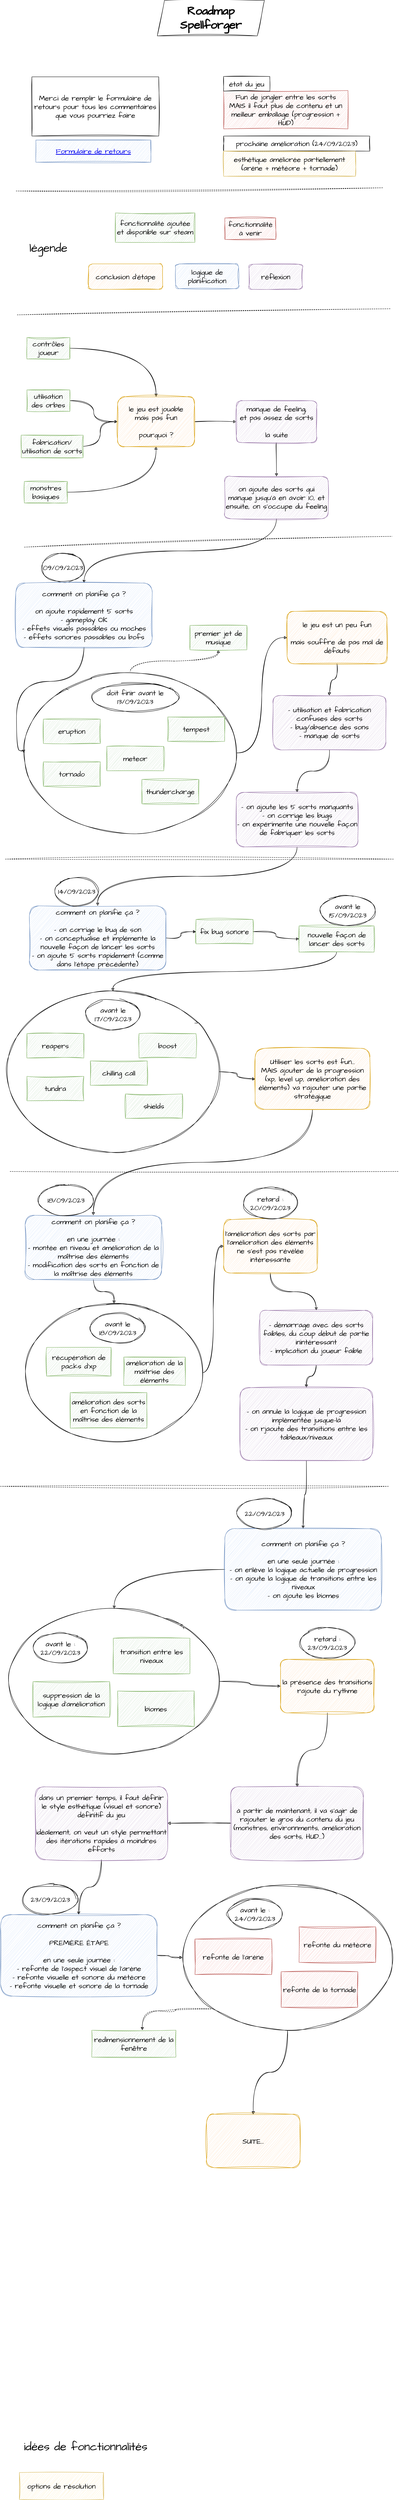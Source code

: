 <mxfile version="21.6.8" type="device">
  <diagram name="Page-1" id="iw9HBjLqABTfdSqXGwMk">
    <mxGraphModel dx="2920" dy="1710" grid="0" gridSize="10" guides="1" tooltips="1" connect="1" arrows="1" fold="1" page="1" pageScale="1" pageWidth="1169" pageHeight="827" background="none" math="0" shadow="0">
      <root>
        <mxCell id="0" />
        <mxCell id="1" parent="0" />
        <mxCell id="gGiwMx9QiMazWThnVali-4" style="edgeStyle=orthogonalEdgeStyle;sketch=1;hachureGap=4;jiggle=2;curveFitting=1;orthogonalLoop=1;jettySize=auto;html=1;fontFamily=Architects Daughter;fontSource=https%3A%2F%2Ffonts.googleapis.com%2Fcss%3Ffamily%3DArchitects%2BDaughter;fontSize=16;curved=1;" parent="1" source="prTSOB0Ut9Qwy-XwtZUk-18" target="gGiwMx9QiMazWThnVali-2" edge="1">
          <mxGeometry relative="1" as="geometry" />
        </mxCell>
        <mxCell id="prTSOB0Ut9Qwy-XwtZUk-18" value="" style="ellipse;whiteSpace=wrap;html=1;sketch=1;hachureGap=4;jiggle=2;curveFitting=1;fontFamily=Architects Daughter;fontSource=https%3A%2F%2Ffonts.googleapis.com%2Fcss%3Ffamily%3DArchitects%2BDaughter;fontSize=20;" parent="1" vertex="1">
          <mxGeometry x="49" y="4518" width="587" height="405" as="geometry" />
        </mxCell>
        <mxCell id="t03bDn6xGk0svH1o40CN-93" style="edgeStyle=orthogonalEdgeStyle;sketch=1;hachureGap=4;jiggle=2;curveFitting=1;orthogonalLoop=1;jettySize=auto;html=1;fontFamily=Architects Daughter;fontSource=https%3A%2F%2Ffonts.googleapis.com%2Fcss%3Ffamily%3DArchitects%2BDaughter;fontSize=16;curved=1;dashed=1;" parent="1" source="t03bDn6xGk0svH1o40CN-61" target="t03bDn6xGk0svH1o40CN-92" edge="1">
          <mxGeometry relative="1" as="geometry" />
        </mxCell>
        <mxCell id="4Mnw6en9qDmpaSsgo7LY-3" style="edgeStyle=orthogonalEdgeStyle;sketch=1;hachureGap=4;jiggle=2;curveFitting=1;orthogonalLoop=1;jettySize=auto;html=1;exitX=1;exitY=0.5;exitDx=0;exitDy=0;entryX=0;entryY=0.5;entryDx=0;entryDy=0;fontFamily=Architects Daughter;fontSource=https%3A%2F%2Ffonts.googleapis.com%2Fcss%3Ffamily%3DArchitects%2BDaughter;fontSize=16;curved=1;" parent="1" source="t03bDn6xGk0svH1o40CN-61" target="t03bDn6xGk0svH1o40CN-59" edge="1">
          <mxGeometry relative="1" as="geometry" />
        </mxCell>
        <mxCell id="t03bDn6xGk0svH1o40CN-61" value="" style="ellipse;whiteSpace=wrap;html=1;sketch=1;hachureGap=4;jiggle=2;curveFitting=1;fontFamily=Architects Daughter;fontSource=https%3A%2F%2Ffonts.googleapis.com%2Fcss%3Ffamily%3DArchitects%2BDaughter;fontSize=20;" parent="1" vertex="1">
          <mxGeometry x="90" y="1910" width="594" height="448" as="geometry" />
        </mxCell>
        <mxCell id="t03bDn6xGk0svH1o40CN-21" style="edgeStyle=orthogonalEdgeStyle;sketch=1;hachureGap=4;jiggle=2;curveFitting=1;orthogonalLoop=1;jettySize=auto;html=1;exitX=1;exitY=0.5;exitDx=0;exitDy=0;fontFamily=Architects Daughter;fontSource=https%3A%2F%2Ffonts.googleapis.com%2Fcss%3Ffamily%3DArchitects%2BDaughter;fontSize=16;curved=1;" parent="1" source="t03bDn6xGk0svH1o40CN-8" target="t03bDn6xGk0svH1o40CN-19" edge="1">
          <mxGeometry relative="1" as="geometry" />
        </mxCell>
        <mxCell id="t03bDn6xGk0svH1o40CN-8" value="contrôles joueur" style="rounded=0;whiteSpace=wrap;html=1;sketch=1;hachureGap=4;jiggle=2;curveFitting=1;fontFamily=Architects Daughter;fontSource=https%3A%2F%2Ffonts.googleapis.com%2Fcss%3Ffamily%3DArchitects%2BDaughter;fontSize=20;fillColor=#d5e8d4;strokeColor=#82b366;" parent="1" vertex="1">
          <mxGeometry x="99" y="977" width="120" height="60" as="geometry" />
        </mxCell>
        <mxCell id="t03bDn6xGk0svH1o40CN-20" style="edgeStyle=orthogonalEdgeStyle;sketch=1;hachureGap=4;jiggle=2;curveFitting=1;orthogonalLoop=1;jettySize=auto;html=1;exitX=1;exitY=0.5;exitDx=0;exitDy=0;fontFamily=Architects Daughter;fontSource=https%3A%2F%2Ffonts.googleapis.com%2Fcss%3Ffamily%3DArchitects%2BDaughter;fontSize=16;curved=1;" parent="1" source="t03bDn6xGk0svH1o40CN-9" target="t03bDn6xGk0svH1o40CN-19" edge="1">
          <mxGeometry relative="1" as="geometry" />
        </mxCell>
        <mxCell id="t03bDn6xGk0svH1o40CN-9" value="utilisation des orbes" style="rounded=0;whiteSpace=wrap;html=1;sketch=1;hachureGap=4;jiggle=2;curveFitting=1;fontFamily=Architects Daughter;fontSource=https%3A%2F%2Ffonts.googleapis.com%2Fcss%3Ffamily%3DArchitects%2BDaughter;fontSize=20;fillColor=#d5e8d4;strokeColor=#82b366;" parent="1" vertex="1">
          <mxGeometry x="99" y="1123" width="120" height="60" as="geometry" />
        </mxCell>
        <mxCell id="t03bDn6xGk0svH1o40CN-22" style="edgeStyle=orthogonalEdgeStyle;sketch=1;hachureGap=4;jiggle=2;curveFitting=1;orthogonalLoop=1;jettySize=auto;html=1;exitX=1;exitY=0.5;exitDx=0;exitDy=0;fontFamily=Architects Daughter;fontSource=https%3A%2F%2Ffonts.googleapis.com%2Fcss%3Ffamily%3DArchitects%2BDaughter;fontSize=16;curved=1;" parent="1" source="t03bDn6xGk0svH1o40CN-10" target="t03bDn6xGk0svH1o40CN-19" edge="1">
          <mxGeometry relative="1" as="geometry" />
        </mxCell>
        <mxCell id="t03bDn6xGk0svH1o40CN-10" value="fabrication/&lt;br&gt;utilisation de sorts" style="rounded=0;whiteSpace=wrap;html=1;sketch=1;hachureGap=4;jiggle=2;curveFitting=1;fontFamily=Architects Daughter;fontSource=https%3A%2F%2Ffonts.googleapis.com%2Fcss%3Ffamily%3DArchitects%2BDaughter;fontSize=20;fillColor=#d5e8d4;strokeColor=#82b366;" parent="1" vertex="1">
          <mxGeometry x="83" y="1249" width="173" height="63" as="geometry" />
        </mxCell>
        <mxCell id="t03bDn6xGk0svH1o40CN-23" style="edgeStyle=orthogonalEdgeStyle;sketch=1;hachureGap=4;jiggle=2;curveFitting=1;orthogonalLoop=1;jettySize=auto;html=1;exitX=1;exitY=0.5;exitDx=0;exitDy=0;fontFamily=Architects Daughter;fontSource=https%3A%2F%2Ffonts.googleapis.com%2Fcss%3Ffamily%3DArchitects%2BDaughter;fontSize=16;curved=1;" parent="1" source="t03bDn6xGk0svH1o40CN-11" target="t03bDn6xGk0svH1o40CN-19" edge="1">
          <mxGeometry relative="1" as="geometry" />
        </mxCell>
        <mxCell id="t03bDn6xGk0svH1o40CN-11" value="monstres basiques" style="rounded=0;whiteSpace=wrap;html=1;sketch=1;hachureGap=4;jiggle=2;curveFitting=1;fontFamily=Architects Daughter;fontSource=https%3A%2F%2Ffonts.googleapis.com%2Fcss%3Ffamily%3DArchitects%2BDaughter;fontSize=20;fillColor=#d5e8d4;strokeColor=#82b366;" parent="1" vertex="1">
          <mxGeometry x="92" y="1378" width="120" height="60" as="geometry" />
        </mxCell>
        <mxCell id="t03bDn6xGk0svH1o40CN-26" style="edgeStyle=orthogonalEdgeStyle;sketch=1;hachureGap=4;jiggle=2;curveFitting=1;orthogonalLoop=1;jettySize=auto;html=1;exitX=1;exitY=0.5;exitDx=0;exitDy=0;fontFamily=Architects Daughter;fontSource=https%3A%2F%2Ffonts.googleapis.com%2Fcss%3Ffamily%3DArchitects%2BDaughter;fontSize=16;curved=1;" parent="1" source="t03bDn6xGk0svH1o40CN-19" target="t03bDn6xGk0svH1o40CN-68" edge="1">
          <mxGeometry relative="1" as="geometry">
            <mxPoint x="660.0" y="1209.526" as="targetPoint" />
          </mxGeometry>
        </mxCell>
        <mxCell id="t03bDn6xGk0svH1o40CN-19" value="le jeu est jouable&lt;br&gt;mais pas fun&lt;br&gt;&lt;br&gt;pourquoi ?" style="rounded=1;whiteSpace=wrap;html=1;sketch=1;hachureGap=4;jiggle=2;curveFitting=1;fontFamily=Architects Daughter;fontSource=https%3A%2F%2Ffonts.googleapis.com%2Fcss%3Ffamily%3DArchitects%2BDaughter;fontSize=20;fillColor=#ffe6cc;strokeColor=#d79b00;" parent="1" vertex="1">
          <mxGeometry x="352" y="1142" width="215" height="139" as="geometry" />
        </mxCell>
        <mxCell id="t03bDn6xGk0svH1o40CN-29" style="edgeStyle=orthogonalEdgeStyle;sketch=1;hachureGap=4;jiggle=2;curveFitting=1;orthogonalLoop=1;jettySize=auto;html=1;fontFamily=Architects Daughter;fontSource=https%3A%2F%2Ffonts.googleapis.com%2Fcss%3Ffamily%3DArchitects%2BDaughter;fontSize=16;curved=1;" parent="1" source="t03bDn6xGk0svH1o40CN-68" target="t03bDn6xGk0svH1o40CN-73" edge="1">
          <mxGeometry relative="1" as="geometry">
            <mxPoint x="777.5" y="1271" as="sourcePoint" />
            <mxPoint x="795.5" y="1370" as="targetPoint" />
          </mxGeometry>
        </mxCell>
        <mxCell id="t03bDn6xGk0svH1o40CN-34" style="edgeStyle=orthogonalEdgeStyle;sketch=1;hachureGap=4;jiggle=2;curveFitting=1;orthogonalLoop=1;jettySize=auto;html=1;exitX=0.5;exitY=1;exitDx=0;exitDy=0;fontFamily=Architects Daughter;fontSource=https%3A%2F%2Ffonts.googleapis.com%2Fcss%3Ffamily%3DArchitects%2BDaughter;fontSize=16;curved=1;" parent="1" source="t03bDn6xGk0svH1o40CN-73" target="t03bDn6xGk0svH1o40CN-74" edge="1">
          <mxGeometry relative="1" as="geometry">
            <mxPoint x="795.5" y="1493" as="sourcePoint" />
            <mxPoint x="275" y="1648" as="targetPoint" />
          </mxGeometry>
        </mxCell>
        <mxCell id="t03bDn6xGk0svH1o40CN-31" value="Roadmap&lt;br style=&quot;font-size: 32px;&quot;&gt;Spellforger" style="shape=parallelogram;perimeter=parallelogramPerimeter;whiteSpace=wrap;html=1;fixedSize=1;sketch=1;hachureGap=4;jiggle=2;curveFitting=1;fontFamily=Architects Daughter;fontSource=https%3A%2F%2Ffonts.googleapis.com%2Fcss%3Ffamily%3DArchitects%2BDaughter;fontSize=32;fontStyle=1" parent="1" vertex="1">
          <mxGeometry x="463" y="38" width="299" height="99" as="geometry" />
        </mxCell>
        <mxCell id="t03bDn6xGk0svH1o40CN-32" value="" style="endArrow=none;dashed=1;html=1;rounded=0;sketch=1;hachureGap=4;jiggle=2;curveFitting=1;fontFamily=Architects Daughter;fontSource=https%3A%2F%2Ffonts.googleapis.com%2Fcss%3Ffamily%3DArchitects%2BDaughter;fontSize=16;" parent="1" edge="1">
          <mxGeometry width="50" height="50" relative="1" as="geometry">
            <mxPoint x="92" y="1561" as="sourcePoint" />
            <mxPoint x="1118" y="1531" as="targetPoint" />
          </mxGeometry>
        </mxCell>
        <mxCell id="t03bDn6xGk0svH1o40CN-35" value="meteor" style="rounded=0;whiteSpace=wrap;html=1;sketch=1;hachureGap=4;jiggle=2;curveFitting=1;fontFamily=Architects Daughter;fontSource=https%3A%2F%2Ffonts.googleapis.com%2Fcss%3Ffamily%3DArchitects%2BDaughter;fontSize=20;fillColor=#d5e8d4;strokeColor=#82b366;" parent="1" vertex="1">
          <mxGeometry x="322" y="2116" width="159" height="68" as="geometry" />
        </mxCell>
        <mxCell id="t03bDn6xGk0svH1o40CN-37" value="eruption" style="rounded=0;whiteSpace=wrap;html=1;sketch=1;hachureGap=4;jiggle=2;curveFitting=1;fontFamily=Architects Daughter;fontSource=https%3A%2F%2Ffonts.googleapis.com%2Fcss%3Ffamily%3DArchitects%2BDaughter;fontSize=20;fillColor=#d5e8d4;strokeColor=#82b366;" parent="1" vertex="1">
          <mxGeometry x="145" y="2040" width="159" height="68" as="geometry" />
        </mxCell>
        <mxCell id="t03bDn6xGk0svH1o40CN-42" value="tornado" style="rounded=0;whiteSpace=wrap;html=1;sketch=1;hachureGap=4;jiggle=2;curveFitting=1;fontFamily=Architects Daughter;fontSource=https%3A%2F%2Ffonts.googleapis.com%2Fcss%3Ffamily%3DArchitects%2BDaughter;fontSize=20;fillColor=#d5e8d4;strokeColor=#82b366;" parent="1" vertex="1">
          <mxGeometry x="145" y="2159" width="159" height="68" as="geometry" />
        </mxCell>
        <mxCell id="t03bDn6xGk0svH1o40CN-47" value="tempest" style="rounded=0;whiteSpace=wrap;html=1;sketch=1;hachureGap=4;jiggle=2;curveFitting=1;fontFamily=Architects Daughter;fontSource=https%3A%2F%2Ffonts.googleapis.com%2Fcss%3Ffamily%3DArchitects%2BDaughter;fontSize=20;fillColor=#d5e8d4;strokeColor=#82b366;" parent="1" vertex="1">
          <mxGeometry x="492" y="2034" width="159" height="68" as="geometry" />
        </mxCell>
        <mxCell id="t03bDn6xGk0svH1o40CN-50" value="thundercharge" style="rounded=0;whiteSpace=wrap;html=1;sketch=1;hachureGap=4;jiggle=2;curveFitting=1;fontFamily=Architects Daughter;fontSource=https%3A%2F%2Ffonts.googleapis.com%2Fcss%3Ffamily%3DArchitects%2BDaughter;fontSize=20;fillColor=#d5e8d4;strokeColor=#82b366;" parent="1" vertex="1">
          <mxGeometry x="420" y="2208" width="159" height="68" as="geometry" />
        </mxCell>
        <mxCell id="t03bDn6xGk0svH1o40CN-57" value="09/09/2023" style="ellipse;whiteSpace=wrap;html=1;sketch=1;hachureGap=4;jiggle=2;curveFitting=1;fontFamily=Architects Daughter;fontSource=https%3A%2F%2Ffonts.googleapis.com%2Fcss%3Ffamily%3DArchitects%2BDaughter;fontSize=20;" parent="1" vertex="1">
          <mxGeometry x="140" y="1578" width="120" height="80" as="geometry" />
        </mxCell>
        <mxCell id="t03bDn6xGk0svH1o40CN-58" value="doit finir avant le&lt;br&gt;13/09/2023" style="ellipse;whiteSpace=wrap;html=1;sketch=1;hachureGap=4;jiggle=2;curveFitting=1;fontFamily=Architects Daughter;fontSource=https%3A%2F%2Ffonts.googleapis.com%2Fcss%3Ffamily%3DArchitects%2BDaughter;fontSize=20;" parent="1" vertex="1">
          <mxGeometry x="280" y="1939" width="243" height="80" as="geometry" />
        </mxCell>
        <mxCell id="4Mnw6en9qDmpaSsgo7LY-2" style="edgeStyle=orthogonalEdgeStyle;sketch=1;hachureGap=4;jiggle=2;curveFitting=1;orthogonalLoop=1;jettySize=auto;html=1;exitX=0.5;exitY=1;exitDx=0;exitDy=0;fontFamily=Architects Daughter;fontSource=https%3A%2F%2Ffonts.googleapis.com%2Fcss%3Ffamily%3DArchitects%2BDaughter;fontSize=16;curved=1;" parent="1" source="t03bDn6xGk0svH1o40CN-59" target="4Mnw6en9qDmpaSsgo7LY-1" edge="1">
          <mxGeometry relative="1" as="geometry" />
        </mxCell>
        <mxCell id="t03bDn6xGk0svH1o40CN-59" value="le jeu est un peu fun&lt;br&gt;&lt;br&gt;mais souffre de pas mal de défauts" style="rounded=1;whiteSpace=wrap;html=1;sketch=1;hachureGap=4;jiggle=2;curveFitting=1;fontFamily=Architects Daughter;fontSource=https%3A%2F%2Ffonts.googleapis.com%2Fcss%3Ffamily%3DArchitects%2BDaughter;fontSize=20;fillColor=#ffe6cc;strokeColor=#d79b00;" parent="1" vertex="1">
          <mxGeometry x="825" y="1740" width="279" height="146" as="geometry" />
        </mxCell>
        <mxCell id="t03bDn6xGk0svH1o40CN-66" value="fonctionnalité ajoutée et disponible sur steam" style="rounded=0;whiteSpace=wrap;html=1;sketch=1;hachureGap=4;jiggle=2;curveFitting=1;fontFamily=Architects Daughter;fontSource=https%3A%2F%2Ffonts.googleapis.com%2Fcss%3Ffamily%3DArchitects%2BDaughter;fontSize=20;fillColor=#d5e8d4;strokeColor=#82b366;" parent="1" vertex="1">
          <mxGeometry x="346" y="630" width="222" height="82" as="geometry" />
        </mxCell>
        <mxCell id="t03bDn6xGk0svH1o40CN-67" value="fonctionnalité&lt;br&gt;à venir" style="rounded=0;whiteSpace=wrap;html=1;sketch=1;hachureGap=4;jiggle=2;curveFitting=1;fontFamily=Architects Daughter;fontSource=https%3A%2F%2Ffonts.googleapis.com%2Fcss%3Ffamily%3DArchitects%2BDaughter;fontSize=20;fillColor=#f8cecc;strokeColor=#b85450;" parent="1" vertex="1">
          <mxGeometry x="651.5" y="644" width="142" height="60" as="geometry" />
        </mxCell>
        <mxCell id="t03bDn6xGk0svH1o40CN-68" value="manque de feeling,&lt;br&gt;et pas assez de sorts&lt;br&gt;&lt;br&gt;la suite" style="rounded=1;whiteSpace=wrap;html=1;sketch=1;hachureGap=4;jiggle=2;curveFitting=1;fontFamily=Architects Daughter;fontSource=https%3A%2F%2Ffonts.googleapis.com%2Fcss%3Ffamily%3DArchitects%2BDaughter;fontSize=20;fillColor=#e1d5e7;strokeColor=#9673a6;" parent="1" vertex="1">
          <mxGeometry x="683.5" y="1153" width="224" height="117" as="geometry" />
        </mxCell>
        <mxCell id="t03bDn6xGk0svH1o40CN-73" value="on ajoute des sorts qui manque jusqu&#39;à en avoir 10, et ensuite, on s&#39;occupe du feeling" style="rounded=1;whiteSpace=wrap;html=1;sketch=1;hachureGap=4;jiggle=2;curveFitting=1;fontFamily=Architects Daughter;fontSource=https%3A%2F%2Ffonts.googleapis.com%2Fcss%3Ffamily%3DArchitects%2BDaughter;fontSize=20;fillColor=#e1d5e7;strokeColor=#9673a6;" parent="1" vertex="1">
          <mxGeometry x="651" y="1364" width="289" height="118" as="geometry" />
        </mxCell>
        <mxCell id="t03bDn6xGk0svH1o40CN-81" style="edgeStyle=orthogonalEdgeStyle;sketch=1;hachureGap=4;jiggle=2;curveFitting=1;orthogonalLoop=1;jettySize=auto;html=1;entryX=0;entryY=0.5;entryDx=0;entryDy=0;fontFamily=Architects Daughter;fontSource=https%3A%2F%2Ffonts.googleapis.com%2Fcss%3Ffamily%3DArchitects%2BDaughter;fontSize=16;curved=1;" parent="1" source="t03bDn6xGk0svH1o40CN-74" target="t03bDn6xGk0svH1o40CN-61" edge="1">
          <mxGeometry relative="1" as="geometry">
            <Array as="points">
              <mxPoint x="259" y="1935" />
              <mxPoint x="70" y="1935" />
              <mxPoint x="70" y="2128" />
              <mxPoint x="90" y="2128" />
            </Array>
          </mxGeometry>
        </mxCell>
        <mxCell id="t03bDn6xGk0svH1o40CN-74" value="comment on planifie ça ?&lt;br&gt;&lt;br&gt;on ajoute rapidement 5 sorts&lt;br&gt;- gameplay OK&lt;br&gt;- effets visuels passables ou moches&lt;br&gt;- effets sonores passables ou bofs" style="rounded=1;whiteSpace=wrap;html=1;sketch=1;hachureGap=4;jiggle=2;curveFitting=1;fontFamily=Architects Daughter;fontSource=https%3A%2F%2Ffonts.googleapis.com%2Fcss%3Ffamily%3DArchitects%2BDaughter;fontSize=20;fillColor=#dae8fc;strokeColor=#6c8ebf;" parent="1" vertex="1">
          <mxGeometry x="68" y="1661" width="381" height="179" as="geometry" />
        </mxCell>
        <mxCell id="t03bDn6xGk0svH1o40CN-77" value="conclusion d&#39;étape" style="rounded=1;whiteSpace=wrap;html=1;sketch=1;hachureGap=4;jiggle=2;curveFitting=1;fontFamily=Architects Daughter;fontSource=https%3A%2F%2Ffonts.googleapis.com%2Fcss%3Ffamily%3DArchitects%2BDaughter;fontSize=20;fillColor=#ffe6cc;strokeColor=#d79b00;" parent="1" vertex="1">
          <mxGeometry x="271" y="772" width="207" height="71" as="geometry" />
        </mxCell>
        <mxCell id="t03bDn6xGk0svH1o40CN-78" value="logique de planification" style="rounded=1;whiteSpace=wrap;html=1;sketch=1;hachureGap=4;jiggle=2;curveFitting=1;fontFamily=Architects Daughter;fontSource=https%3A%2F%2Ffonts.googleapis.com%2Fcss%3Ffamily%3DArchitects%2BDaughter;fontSize=20;fillColor=#dae8fc;strokeColor=#6c8ebf;" parent="1" vertex="1">
          <mxGeometry x="514" y="772" width="176" height="69" as="geometry" />
        </mxCell>
        <mxCell id="t03bDn6xGk0svH1o40CN-83" value="réflexion" style="rounded=1;whiteSpace=wrap;html=1;sketch=1;hachureGap=4;jiggle=2;curveFitting=1;fontFamily=Architects Daughter;fontSource=https%3A%2F%2Ffonts.googleapis.com%2Fcss%3Ffamily%3DArchitects%2BDaughter;fontSize=20;fillColor=#e1d5e7;strokeColor=#9673a6;" parent="1" vertex="1">
          <mxGeometry x="719" y="773" width="149" height="70" as="geometry" />
        </mxCell>
        <mxCell id="t03bDn6xGk0svH1o40CN-84" value="" style="endArrow=none;dashed=1;html=1;rounded=0;sketch=1;hachureGap=4;jiggle=2;curveFitting=1;fontFamily=Architects Daughter;fontSource=https%3A%2F%2Ffonts.googleapis.com%2Fcss%3Ffamily%3DArchitects%2BDaughter;fontSize=16;" parent="1" edge="1">
          <mxGeometry width="50" height="50" relative="1" as="geometry">
            <mxPoint x="69" y="569" as="sourcePoint" />
            <mxPoint x="1094" y="560" as="targetPoint" />
          </mxGeometry>
        </mxCell>
        <mxCell id="t03bDn6xGk0svH1o40CN-85" value="" style="endArrow=none;dashed=1;html=1;rounded=0;sketch=1;hachureGap=4;jiggle=2;curveFitting=1;fontFamily=Architects Daughter;fontSource=https%3A%2F%2Ffonts.googleapis.com%2Fcss%3Ffamily%3DArchitects%2BDaughter;fontSize=16;" parent="1" edge="1">
          <mxGeometry width="50" height="50" relative="1" as="geometry">
            <mxPoint x="39" y="2430" as="sourcePoint" />
            <mxPoint x="1122" y="2430" as="targetPoint" />
          </mxGeometry>
        </mxCell>
        <mxCell id="t03bDn6xGk0svH1o40CN-86" value="" style="endArrow=none;dashed=1;html=1;rounded=0;sketch=1;hachureGap=4;jiggle=2;curveFitting=1;fontFamily=Architects Daughter;fontSource=https%3A%2F%2Ffonts.googleapis.com%2Fcss%3Ffamily%3DArchitects%2BDaughter;fontSize=16;" parent="1" edge="1">
          <mxGeometry width="50" height="50" relative="1" as="geometry">
            <mxPoint x="72" y="914" as="sourcePoint" />
            <mxPoint x="1114" y="897" as="targetPoint" />
          </mxGeometry>
        </mxCell>
        <mxCell id="t03bDn6xGk0svH1o40CN-92" value="premier jet de musique" style="rounded=0;whiteSpace=wrap;html=1;sketch=1;hachureGap=4;jiggle=2;curveFitting=1;fontFamily=Architects Daughter;fontSource=https%3A%2F%2Ffonts.googleapis.com%2Fcss%3Ffamily%3DArchitects%2BDaughter;fontSize=20;fillColor=#d5e8d4;strokeColor=#82b366;" parent="1" vertex="1">
          <mxGeometry x="554" y="1779" width="159" height="68" as="geometry" />
        </mxCell>
        <mxCell id="t03bDn6xGk0svH1o40CN-96" value="Fun de jongler entre les sorts&lt;br&gt;MAIS il faut plus de contenu et un meilleur emballage (progression + HUD)" style="rounded=0;whiteSpace=wrap;html=1;sketch=1;hachureGap=4;jiggle=2;curveFitting=1;fontFamily=Architects Daughter;fontSource=https%3A%2F%2Ffonts.googleapis.com%2Fcss%3Ffamily%3DArchitects%2BDaughter;fontSize=20;fillColor=#f8cecc;strokeColor=#b85450;" parent="1" vertex="1">
          <mxGeometry x="648" y="289" width="347" height="107" as="geometry" />
        </mxCell>
        <mxCell id="t03bDn6xGk0svH1o40CN-97" value="état du jeu" style="rounded=0;whiteSpace=wrap;html=1;sketch=1;hachureGap=4;jiggle=2;curveFitting=1;fontFamily=Architects Daughter;fontSource=https%3A%2F%2Ffonts.googleapis.com%2Fcss%3Ffamily%3DArchitects%2BDaughter;fontSize=20;" parent="1" vertex="1">
          <mxGeometry x="648" y="250" width="129" height="41" as="geometry" />
        </mxCell>
        <mxCell id="t03bDn6xGk0svH1o40CN-98" value="prochaine amélioration (24/09/2023)" style="rounded=0;whiteSpace=wrap;html=1;sketch=1;hachureGap=4;jiggle=2;curveFitting=1;fontFamily=Architects Daughter;fontSource=https%3A%2F%2Ffonts.googleapis.com%2Fcss%3Ffamily%3DArchitects%2BDaughter;fontSize=20;" parent="1" vertex="1">
          <mxGeometry x="648" y="416" width="408" height="42" as="geometry" />
        </mxCell>
        <mxCell id="t03bDn6xGk0svH1o40CN-100" value="esthétique améliorée partiellement (arène + météore + tornade)" style="rounded=0;whiteSpace=wrap;html=1;sketch=1;hachureGap=4;jiggle=2;curveFitting=1;fontFamily=Architects Daughter;fontSource=https%3A%2F%2Ffonts.googleapis.com%2Fcss%3Ffamily%3DArchitects%2BDaughter;fontSize=20;fillColor=#fff2cc;strokeColor=#d6b656;" parent="1" vertex="1">
          <mxGeometry x="648" y="458" width="368" height="70" as="geometry" />
        </mxCell>
        <mxCell id="t03bDn6xGk0svH1o40CN-102" value="options de résolution" style="rounded=0;whiteSpace=wrap;html=1;sketch=1;hachureGap=4;jiggle=2;curveFitting=1;fontFamily=Architects Daughter;fontSource=https%3A%2F%2Ffonts.googleapis.com%2Fcss%3Ffamily%3DArchitects%2BDaughter;fontSize=20;fillColor=#fff2cc;strokeColor=#d6b656;" parent="1" vertex="1">
          <mxGeometry x="78" y="6924" width="235" height="75" as="geometry" />
        </mxCell>
        <mxCell id="t03bDn6xGk0svH1o40CN-104" value="légende" style="text;html=1;strokeColor=none;fillColor=none;align=center;verticalAlign=middle;whiteSpace=wrap;rounded=0;fontSize=32;fontFamily=Architects Daughter;" parent="1" vertex="1">
          <mxGeometry x="129" y="714" width="60" height="30" as="geometry" />
        </mxCell>
        <mxCell id="t03bDn6xGk0svH1o40CN-107" value="idées de fonctionnalités" style="text;html=1;strokeColor=none;fillColor=none;align=center;verticalAlign=middle;whiteSpace=wrap;rounded=0;fontSize=32;fontFamily=Architects Daughter;" parent="1" vertex="1">
          <mxGeometry x="73" y="6819" width="380" height="67" as="geometry" />
        </mxCell>
        <mxCell id="H5vm-Po7Uamn4ExQWBYj-1" value="Merci de remplir le formulaire de retours pour tous les commentaires que vous pourriez faire" style="rounded=0;whiteSpace=wrap;html=1;sketch=1;hachureGap=4;jiggle=2;curveFitting=1;fontFamily=Architects Daughter;fontSource=https%3A%2F%2Ffonts.googleapis.com%2Fcss%3Ffamily%3DArchitects%2BDaughter;fontSize=20;" parent="1" vertex="1">
          <mxGeometry x="113" y="251" width="354" height="165" as="geometry" />
        </mxCell>
        <mxCell id="H5vm-Po7Uamn4ExQWBYj-3" value="redimensionnement de la fenêtre" style="rounded=0;whiteSpace=wrap;html=1;sketch=1;hachureGap=4;jiggle=2;curveFitting=1;fontFamily=Architects Daughter;fontSource=https%3A%2F%2Ffonts.googleapis.com%2Fcss%3Ffamily%3DArchitects%2BDaughter;fontSize=20;fillColor=#d5e8d4;strokeColor=#82b366;" parent="1" vertex="1">
          <mxGeometry x="280" y="5692" width="235" height="75" as="geometry" />
        </mxCell>
        <mxCell id="4Mnw6en9qDmpaSsgo7LY-7" style="edgeStyle=orthogonalEdgeStyle;sketch=1;hachureGap=4;jiggle=2;curveFitting=1;orthogonalLoop=1;jettySize=auto;html=1;exitX=0.5;exitY=1;exitDx=0;exitDy=0;fontFamily=Architects Daughter;fontSource=https%3A%2F%2Ffonts.googleapis.com%2Fcss%3Ffamily%3DArchitects%2BDaughter;fontSize=16;curved=1;" parent="1" source="4Mnw6en9qDmpaSsgo7LY-1" target="4Mnw6en9qDmpaSsgo7LY-6" edge="1">
          <mxGeometry relative="1" as="geometry" />
        </mxCell>
        <mxCell id="4Mnw6en9qDmpaSsgo7LY-1" value="- utilisation et fabrication confuses des sorts&lt;br&gt;- bug/absence des sons&lt;br&gt;- manque de sorts" style="rounded=1;whiteSpace=wrap;html=1;sketch=1;hachureGap=4;jiggle=2;curveFitting=1;fontFamily=Architects Daughter;fontSource=https%3A%2F%2Ffonts.googleapis.com%2Fcss%3Ffamily%3DArchitects%2BDaughter;fontSize=20;fillColor=#e1d5e7;strokeColor=#9673a6;" parent="1" vertex="1">
          <mxGeometry x="786" y="1974" width="315" height="152" as="geometry" />
        </mxCell>
        <mxCell id="4Mnw6en9qDmpaSsgo7LY-15" style="edgeStyle=orthogonalEdgeStyle;sketch=1;hachureGap=4;jiggle=2;curveFitting=1;orthogonalLoop=1;jettySize=auto;html=1;exitX=1;exitY=0.5;exitDx=0;exitDy=0;fontFamily=Architects Daughter;fontSource=https%3A%2F%2Ffonts.googleapis.com%2Fcss%3Ffamily%3DArchitects%2BDaughter;fontSize=16;curved=1;" parent="1" source="4Mnw6en9qDmpaSsgo7LY-4" target="4Mnw6en9qDmpaSsgo7LY-10" edge="1">
          <mxGeometry relative="1" as="geometry" />
        </mxCell>
        <mxCell id="4Mnw6en9qDmpaSsgo7LY-4" value="comment on planifie ça ?&lt;br&gt;&lt;br&gt;- on corrige le bug de son&lt;br&gt;- on conceptualise et implémente la nouvelle façon de lancer les sorts&lt;br&gt;- on ajoute 5 sorts rapidement (comme dans l&#39;étape précédente)" style="rounded=1;whiteSpace=wrap;html=1;sketch=1;hachureGap=4;jiggle=2;curveFitting=1;fontFamily=Architects Daughter;fontSource=https%3A%2F%2Ffonts.googleapis.com%2Fcss%3Ffamily%3DArchitects%2BDaughter;fontSize=20;fillColor=#dae8fc;strokeColor=#6c8ebf;" parent="1" vertex="1">
          <mxGeometry x="106" y="2560" width="381" height="179" as="geometry" />
        </mxCell>
        <mxCell id="4Mnw6en9qDmpaSsgo7LY-8" style="edgeStyle=orthogonalEdgeStyle;sketch=1;hachureGap=4;jiggle=2;curveFitting=1;orthogonalLoop=1;jettySize=auto;html=1;exitX=0.5;exitY=1;exitDx=0;exitDy=0;fontFamily=Architects Daughter;fontSource=https%3A%2F%2Ffonts.googleapis.com%2Fcss%3Ffamily%3DArchitects%2BDaughter;fontSize=16;curved=1;" parent="1" source="4Mnw6en9qDmpaSsgo7LY-6" target="4Mnw6en9qDmpaSsgo7LY-4" edge="1">
          <mxGeometry relative="1" as="geometry" />
        </mxCell>
        <mxCell id="4Mnw6en9qDmpaSsgo7LY-6" value="- on ajoute les 5 sorts manquants&lt;br&gt;- on corrige les bugs&lt;br&gt;- on expérimente une nouvelle façon de fabriquer les sorts" style="rounded=1;whiteSpace=wrap;html=1;sketch=1;hachureGap=4;jiggle=2;curveFitting=1;fontFamily=Architects Daughter;fontSource=https%3A%2F%2Ffonts.googleapis.com%2Fcss%3Ffamily%3DArchitects%2BDaughter;fontSize=20;fillColor=#e1d5e7;strokeColor=#9673a6;" parent="1" vertex="1">
          <mxGeometry x="683.5" y="2244" width="339" height="152" as="geometry" />
        </mxCell>
        <mxCell id="4Mnw6en9qDmpaSsgo7LY-9" value="14/09/2023" style="ellipse;whiteSpace=wrap;html=1;sketch=1;hachureGap=4;jiggle=2;curveFitting=1;fontFamily=Architects Daughter;fontSource=https%3A%2F%2Ffonts.googleapis.com%2Fcss%3Ffamily%3DArchitects%2BDaughter;fontSize=20;" parent="1" vertex="1">
          <mxGeometry x="178" y="2480" width="120" height="80" as="geometry" />
        </mxCell>
        <mxCell id="4Mnw6en9qDmpaSsgo7LY-13" style="edgeStyle=orthogonalEdgeStyle;sketch=1;hachureGap=4;jiggle=2;curveFitting=1;orthogonalLoop=1;jettySize=auto;html=1;exitX=1;exitY=0.5;exitDx=0;exitDy=0;fontFamily=Architects Daughter;fontSource=https%3A%2F%2Ffonts.googleapis.com%2Fcss%3Ffamily%3DArchitects%2BDaughter;fontSize=16;curved=1;" parent="1" source="4Mnw6en9qDmpaSsgo7LY-10" target="4Mnw6en9qDmpaSsgo7LY-12" edge="1">
          <mxGeometry relative="1" as="geometry" />
        </mxCell>
        <mxCell id="4Mnw6en9qDmpaSsgo7LY-10" value="fix bug sonore" style="rounded=0;whiteSpace=wrap;html=1;sketch=1;hachureGap=4;jiggle=2;curveFitting=1;fontFamily=Architects Daughter;fontSource=https%3A%2F%2Ffonts.googleapis.com%2Fcss%3Ffamily%3DArchitects%2BDaughter;fontSize=20;fillColor=#d5e8d4;strokeColor=#82b366;" parent="1" vertex="1">
          <mxGeometry x="571" y="2598" width="159" height="68" as="geometry" />
        </mxCell>
        <mxCell id="4Mnw6en9qDmpaSsgo7LY-23" style="edgeStyle=orthogonalEdgeStyle;sketch=1;hachureGap=4;jiggle=2;curveFitting=1;orthogonalLoop=1;jettySize=auto;html=1;exitX=0.5;exitY=1;exitDx=0;exitDy=0;entryX=0.5;entryY=0;entryDx=0;entryDy=0;fontFamily=Architects Daughter;fontSource=https%3A%2F%2Ffonts.googleapis.com%2Fcss%3Ffamily%3DArchitects%2BDaughter;fontSize=16;curved=1;" parent="1" source="4Mnw6en9qDmpaSsgo7LY-12" target="4Mnw6en9qDmpaSsgo7LY-16" edge="1">
          <mxGeometry relative="1" as="geometry" />
        </mxCell>
        <mxCell id="4Mnw6en9qDmpaSsgo7LY-12" value="nouvelle façon de lancer des sorts" style="rounded=0;whiteSpace=wrap;html=1;sketch=1;hachureGap=4;jiggle=2;curveFitting=1;fontFamily=Architects Daughter;fontSource=https%3A%2F%2Ffonts.googleapis.com%2Fcss%3Ffamily%3DArchitects%2BDaughter;fontSize=20;fillColor=#d5e8d4;strokeColor=#82b366;" parent="1" vertex="1">
          <mxGeometry x="858.5" y="2616" width="209.5" height="73" as="geometry" />
        </mxCell>
        <mxCell id="4Mnw6en9qDmpaSsgo7LY-14" value="avant le&lt;br&gt;15/09/2023" style="ellipse;whiteSpace=wrap;html=1;sketch=1;hachureGap=4;jiggle=2;curveFitting=1;fontFamily=Architects Daughter;fontSource=https%3A%2F%2Ffonts.googleapis.com%2Fcss%3Ffamily%3DArchitects%2BDaughter;fontSize=20;" parent="1" vertex="1">
          <mxGeometry x="918" y="2531" width="152.5" height="85" as="geometry" />
        </mxCell>
        <mxCell id="4Mnw6en9qDmpaSsgo7LY-25" style="edgeStyle=orthogonalEdgeStyle;sketch=1;hachureGap=4;jiggle=2;curveFitting=1;orthogonalLoop=1;jettySize=auto;html=1;exitX=1;exitY=0.5;exitDx=0;exitDy=0;fontFamily=Architects Daughter;fontSource=https%3A%2F%2Ffonts.googleapis.com%2Fcss%3Ffamily%3DArchitects%2BDaughter;fontSize=16;curved=1;" parent="1" source="4Mnw6en9qDmpaSsgo7LY-16" target="4Mnw6en9qDmpaSsgo7LY-24" edge="1">
          <mxGeometry relative="1" as="geometry" />
        </mxCell>
        <mxCell id="4Mnw6en9qDmpaSsgo7LY-16" value="" style="ellipse;whiteSpace=wrap;html=1;sketch=1;hachureGap=4;jiggle=2;curveFitting=1;fontFamily=Architects Daughter;fontSource=https%3A%2F%2Ffonts.googleapis.com%2Fcss%3Ffamily%3DArchitects%2BDaughter;fontSize=20;" parent="1" vertex="1">
          <mxGeometry x="42" y="2798" width="594" height="448" as="geometry" />
        </mxCell>
        <mxCell id="4Mnw6en9qDmpaSsgo7LY-17" value="chilling call" style="rounded=0;whiteSpace=wrap;html=1;sketch=1;hachureGap=4;jiggle=2;curveFitting=1;fontFamily=Architects Daughter;fontSource=https%3A%2F%2Ffonts.googleapis.com%2Fcss%3Ffamily%3DArchitects%2BDaughter;fontSize=20;fillColor=#d5e8d4;strokeColor=#82b366;" parent="1" vertex="1">
          <mxGeometry x="276" y="2992" width="159" height="68" as="geometry" />
        </mxCell>
        <mxCell id="4Mnw6en9qDmpaSsgo7LY-18" value="reapers" style="rounded=0;whiteSpace=wrap;html=1;sketch=1;hachureGap=4;jiggle=2;curveFitting=1;fontFamily=Architects Daughter;fontSource=https%3A%2F%2Ffonts.googleapis.com%2Fcss%3Ffamily%3DArchitects%2BDaughter;fontSize=20;fillColor=#d5e8d4;strokeColor=#82b366;" parent="1" vertex="1">
          <mxGeometry x="99" y="2916" width="159" height="68" as="geometry" />
        </mxCell>
        <mxCell id="4Mnw6en9qDmpaSsgo7LY-19" value="tundra" style="rounded=0;whiteSpace=wrap;html=1;sketch=1;hachureGap=4;jiggle=2;curveFitting=1;fontFamily=Architects Daughter;fontSource=https%3A%2F%2Ffonts.googleapis.com%2Fcss%3Ffamily%3DArchitects%2BDaughter;fontSize=20;fillColor=#d5e8d4;strokeColor=#82b366;" parent="1" vertex="1">
          <mxGeometry x="99" y="3035" width="159" height="68" as="geometry" />
        </mxCell>
        <mxCell id="4Mnw6en9qDmpaSsgo7LY-20" value="boost" style="rounded=0;whiteSpace=wrap;html=1;sketch=1;hachureGap=4;jiggle=2;curveFitting=1;fontFamily=Architects Daughter;fontSource=https%3A%2F%2Ffonts.googleapis.com%2Fcss%3Ffamily%3DArchitects%2BDaughter;fontSize=20;fillColor=#d5e8d4;strokeColor=#82b366;" parent="1" vertex="1">
          <mxGeometry x="412" y="2916" width="159" height="68" as="geometry" />
        </mxCell>
        <mxCell id="4Mnw6en9qDmpaSsgo7LY-21" value="shields" style="rounded=0;whiteSpace=wrap;html=1;sketch=1;hachureGap=4;jiggle=2;curveFitting=1;fontFamily=Architects Daughter;fontSource=https%3A%2F%2Ffonts.googleapis.com%2Fcss%3Ffamily%3DArchitects%2BDaughter;fontSize=20;fillColor=#d5e8d4;strokeColor=#82b366;" parent="1" vertex="1">
          <mxGeometry x="374" y="3084" width="159" height="68" as="geometry" />
        </mxCell>
        <mxCell id="4Mnw6en9qDmpaSsgo7LY-22" value="avant le&lt;br&gt;17/09/2023" style="ellipse;whiteSpace=wrap;html=1;sketch=1;hachureGap=4;jiggle=2;curveFitting=1;fontFamily=Architects Daughter;fontSource=https%3A%2F%2Ffonts.googleapis.com%2Fcss%3Ffamily%3DArchitects%2BDaughter;fontSize=20;" parent="1" vertex="1">
          <mxGeometry x="262.75" y="2820" width="152.5" height="85" as="geometry" />
        </mxCell>
        <mxCell id="SIEdCO1Ocyxo4KmFRoIF-12" style="edgeStyle=orthogonalEdgeStyle;sketch=1;hachureGap=4;jiggle=2;curveFitting=1;orthogonalLoop=1;jettySize=auto;html=1;exitX=0.5;exitY=1;exitDx=0;exitDy=0;fontFamily=Architects Daughter;fontSource=https%3A%2F%2Ffonts.googleapis.com%2Fcss%3Ffamily%3DArchitects%2BDaughter;fontSize=16;curved=1;" parent="1" source="4Mnw6en9qDmpaSsgo7LY-24" target="SIEdCO1Ocyxo4KmFRoIF-11" edge="1">
          <mxGeometry relative="1" as="geometry" />
        </mxCell>
        <mxCell id="4Mnw6en9qDmpaSsgo7LY-24" value="Utiliser les sorts est fun...&lt;br&gt;MAIS ajouter de la progression (xp, level up, amélioration des éléments) va rajouter une partie stratégique" style="rounded=1;whiteSpace=wrap;html=1;sketch=1;hachureGap=4;jiggle=2;curveFitting=1;fontFamily=Architects Daughter;fontSource=https%3A%2F%2Ffonts.googleapis.com%2Fcss%3Ffamily%3DArchitects%2BDaughter;fontSize=20;fillColor=#ffe6cc;strokeColor=#d79b00;" parent="1" vertex="1">
          <mxGeometry x="736" y="2957" width="320" height="170" as="geometry" />
        </mxCell>
        <mxCell id="prTSOB0Ut9Qwy-XwtZUk-4" style="edgeStyle=orthogonalEdgeStyle;sketch=1;hachureGap=4;jiggle=2;curveFitting=1;orthogonalLoop=1;jettySize=auto;html=1;entryX=0;entryY=0.5;entryDx=0;entryDy=0;fontFamily=Architects Daughter;fontSource=https%3A%2F%2Ffonts.googleapis.com%2Fcss%3Ffamily%3DArchitects%2BDaughter;fontSize=16;curved=1;" parent="1" source="SIEdCO1Ocyxo4KmFRoIF-1" target="SIEdCO1Ocyxo4KmFRoIF-6" edge="1">
          <mxGeometry relative="1" as="geometry" />
        </mxCell>
        <mxCell id="SIEdCO1Ocyxo4KmFRoIF-1" value="" style="ellipse;whiteSpace=wrap;html=1;sketch=1;hachureGap=4;jiggle=2;curveFitting=1;fontFamily=Architects Daughter;fontSource=https%3A%2F%2Ffonts.googleapis.com%2Fcss%3Ffamily%3DArchitects%2BDaughter;fontSize=20;" parent="1" vertex="1">
          <mxGeometry x="94" y="3668" width="496" height="385" as="geometry" />
        </mxCell>
        <mxCell id="SIEdCO1Ocyxo4KmFRoIF-3" value="avant le&lt;br&gt;18/09/2023" style="ellipse;whiteSpace=wrap;html=1;sketch=1;hachureGap=4;jiggle=2;curveFitting=1;fontFamily=Architects Daughter;fontSource=https%3A%2F%2Ffonts.googleapis.com%2Fcss%3Ffamily%3DArchitects%2BDaughter;fontSize=20;" parent="1" vertex="1">
          <mxGeometry x="276" y="3694" width="152.5" height="85" as="geometry" />
        </mxCell>
        <mxCell id="SIEdCO1Ocyxo4KmFRoIF-4" value="récupération de packs d&#39;xp" style="rounded=0;whiteSpace=wrap;html=1;sketch=1;hachureGap=4;jiggle=2;curveFitting=1;fontFamily=Architects Daughter;fontSource=https%3A%2F%2Ffonts.googleapis.com%2Fcss%3Ffamily%3DArchitects%2BDaughter;fontSize=20;fillColor=#d5e8d4;strokeColor=#82b366;" parent="1" vertex="1">
          <mxGeometry x="154" y="3790" width="180" height="80" as="geometry" />
        </mxCell>
        <mxCell id="SIEdCO1Ocyxo4KmFRoIF-5" value="amélioration de la maitrise des éléments" style="rounded=0;whiteSpace=wrap;html=1;sketch=1;hachureGap=4;jiggle=2;curveFitting=1;fontFamily=Architects Daughter;fontSource=https%3A%2F%2Ffonts.googleapis.com%2Fcss%3Ffamily%3DArchitects%2BDaughter;fontSize=20;fillColor=#d5e8d4;strokeColor=#82b366;" parent="1" vertex="1">
          <mxGeometry x="369.25" y="3817" width="172" height="79" as="geometry" />
        </mxCell>
        <mxCell id="prTSOB0Ut9Qwy-XwtZUk-3" style="edgeStyle=orthogonalEdgeStyle;sketch=1;hachureGap=4;jiggle=2;curveFitting=1;orthogonalLoop=1;jettySize=auto;html=1;fontFamily=Architects Daughter;fontSource=https%3A%2F%2Ffonts.googleapis.com%2Fcss%3Ffamily%3DArchitects%2BDaughter;fontSize=16;curved=1;" parent="1" source="SIEdCO1Ocyxo4KmFRoIF-6" target="prTSOB0Ut9Qwy-XwtZUk-2" edge="1">
          <mxGeometry relative="1" as="geometry" />
        </mxCell>
        <mxCell id="SIEdCO1Ocyxo4KmFRoIF-6" value="l&#39;amélioration des sorts par l&#39;amélioration des éléments ne s&#39;est pas révélée intéressante" style="rounded=1;whiteSpace=wrap;html=1;sketch=1;hachureGap=4;jiggle=2;curveFitting=1;fontFamily=Architects Daughter;fontSource=https%3A%2F%2Ffonts.googleapis.com%2Fcss%3Ffamily%3DArchitects%2BDaughter;fontSize=20;fillColor=#ffe6cc;strokeColor=#d79b00;" parent="1" vertex="1">
          <mxGeometry x="648" y="3434" width="261" height="149" as="geometry" />
        </mxCell>
        <mxCell id="SIEdCO1Ocyxo4KmFRoIF-13" style="edgeStyle=orthogonalEdgeStyle;sketch=1;hachureGap=4;jiggle=2;curveFitting=1;orthogonalLoop=1;jettySize=auto;html=1;exitX=0.5;exitY=1;exitDx=0;exitDy=0;fontFamily=Architects Daughter;fontSource=https%3A%2F%2Ffonts.googleapis.com%2Fcss%3Ffamily%3DArchitects%2BDaughter;fontSize=16;curved=1;" parent="1" source="SIEdCO1Ocyxo4KmFRoIF-11" target="SIEdCO1Ocyxo4KmFRoIF-1" edge="1">
          <mxGeometry relative="1" as="geometry" />
        </mxCell>
        <mxCell id="SIEdCO1Ocyxo4KmFRoIF-11" value="comment on planifie ça ?&lt;br&gt;&lt;br&gt;en une journée :&lt;br&gt;- montée en niveau et amélioration de la maîtrise des éléments&lt;br&gt;- modification des sorts en fonction de la maîtrise des éléments" style="rounded=1;whiteSpace=wrap;html=1;sketch=1;hachureGap=4;jiggle=2;curveFitting=1;fontFamily=Architects Daughter;fontSource=https%3A%2F%2Ffonts.googleapis.com%2Fcss%3Ffamily%3DArchitects%2BDaughter;fontSize=20;fillColor=#dae8fc;strokeColor=#6c8ebf;" parent="1" vertex="1">
          <mxGeometry x="94" y="3422" width="381" height="179" as="geometry" />
        </mxCell>
        <mxCell id="SIEdCO1Ocyxo4KmFRoIF-14" value="amélioration des sorts en fonction de la maîtrise des éléments" style="rounded=0;whiteSpace=wrap;html=1;sketch=1;hachureGap=4;jiggle=2;curveFitting=1;fontFamily=Architects Daughter;fontSource=https%3A%2F%2Ffonts.googleapis.com%2Fcss%3Ffamily%3DArchitects%2BDaughter;fontSize=20;fillColor=#d5e8d4;strokeColor=#82b366;" parent="1" vertex="1">
          <mxGeometry x="220" y="3916" width="214" height="99" as="geometry" />
        </mxCell>
        <mxCell id="SIEdCO1Ocyxo4KmFRoIF-15" value="18/09/2023" style="ellipse;whiteSpace=wrap;html=1;sketch=1;hachureGap=4;jiggle=2;curveFitting=1;fontFamily=Architects Daughter;fontSource=https%3A%2F%2Ffonts.googleapis.com%2Fcss%3Ffamily%3DArchitects%2BDaughter;fontSize=20;" parent="1" vertex="1">
          <mxGeometry x="132" y="3337" width="152.5" height="85" as="geometry" />
        </mxCell>
        <mxCell id="prTSOB0Ut9Qwy-XwtZUk-1" value="retard : 20/09/2023" style="ellipse;whiteSpace=wrap;html=1;sketch=1;hachureGap=4;jiggle=2;curveFitting=1;fontFamily=Architects Daughter;fontSource=https%3A%2F%2Ffonts.googleapis.com%2Fcss%3Ffamily%3DArchitects%2BDaughter;fontSize=20;" parent="1" vertex="1">
          <mxGeometry x="702.25" y="3346" width="152.5" height="85" as="geometry" />
        </mxCell>
        <mxCell id="prTSOB0Ut9Qwy-XwtZUk-6" style="edgeStyle=orthogonalEdgeStyle;sketch=1;hachureGap=4;jiggle=2;curveFitting=1;orthogonalLoop=1;jettySize=auto;html=1;fontFamily=Architects Daughter;fontSource=https%3A%2F%2Ffonts.googleapis.com%2Fcss%3Ffamily%3DArchitects%2BDaughter;fontSize=16;curved=1;" parent="1" source="prTSOB0Ut9Qwy-XwtZUk-2" target="prTSOB0Ut9Qwy-XwtZUk-5" edge="1">
          <mxGeometry relative="1" as="geometry" />
        </mxCell>
        <mxCell id="prTSOB0Ut9Qwy-XwtZUk-2" value="- démarrage avec des sorts faibles, du coup début de partie inintéressant&lt;br&gt;- implication du joueur faible" style="rounded=1;whiteSpace=wrap;html=1;sketch=1;hachureGap=4;jiggle=2;curveFitting=1;fontFamily=Architects Daughter;fontSource=https%3A%2F%2Ffonts.googleapis.com%2Fcss%3Ffamily%3DArchitects%2BDaughter;fontSize=20;fillColor=#e1d5e7;strokeColor=#9673a6;" parent="1" vertex="1">
          <mxGeometry x="749" y="3687" width="315" height="152" as="geometry" />
        </mxCell>
        <mxCell id="prTSOB0Ut9Qwy-XwtZUk-9" style="edgeStyle=orthogonalEdgeStyle;sketch=1;hachureGap=4;jiggle=2;curveFitting=1;orthogonalLoop=1;jettySize=auto;html=1;entryX=0.5;entryY=0;entryDx=0;entryDy=0;fontFamily=Architects Daughter;fontSource=https%3A%2F%2Ffonts.googleapis.com%2Fcss%3Ffamily%3DArchitects%2BDaughter;fontSize=16;exitX=0.5;exitY=1;exitDx=0;exitDy=0;curved=1;" parent="1" source="prTSOB0Ut9Qwy-XwtZUk-5" target="prTSOB0Ut9Qwy-XwtZUk-7" edge="1">
          <mxGeometry relative="1" as="geometry" />
        </mxCell>
        <mxCell id="prTSOB0Ut9Qwy-XwtZUk-5" value="- on annule la logique de progression implémentée jusque-là&lt;br&gt;- on rjaoute des transitions entre les tableaux/niveaux" style="rounded=1;whiteSpace=wrap;html=1;sketch=1;hachureGap=4;jiggle=2;curveFitting=1;fontFamily=Architects Daughter;fontSource=https%3A%2F%2Ffonts.googleapis.com%2Fcss%3Ffamily%3DArchitects%2BDaughter;fontSize=20;fillColor=#e1d5e7;strokeColor=#9673a6;" parent="1" vertex="1">
          <mxGeometry x="694" y="3902" width="370" height="203" as="geometry" />
        </mxCell>
        <mxCell id="gGiwMx9QiMazWThnVali-1" style="edgeStyle=orthogonalEdgeStyle;sketch=1;hachureGap=4;jiggle=2;curveFitting=1;orthogonalLoop=1;jettySize=auto;html=1;exitX=0;exitY=0.5;exitDx=0;exitDy=0;entryX=0.5;entryY=0;entryDx=0;entryDy=0;fontFamily=Architects Daughter;fontSource=https%3A%2F%2Ffonts.googleapis.com%2Fcss%3Ffamily%3DArchitects%2BDaughter;fontSize=16;curved=1;" parent="1" source="prTSOB0Ut9Qwy-XwtZUk-7" target="prTSOB0Ut9Qwy-XwtZUk-18" edge="1">
          <mxGeometry relative="1" as="geometry" />
        </mxCell>
        <mxCell id="prTSOB0Ut9Qwy-XwtZUk-7" value="comment on planifie ça ?&lt;br&gt;&lt;br&gt;en une seule journée :&lt;br&gt;- on enlève la logique actuelle de progression&lt;br&gt;- on ajoute la logique de transitions entre les niveaux&lt;br&gt;- on ajoute les biomes" style="rounded=1;whiteSpace=wrap;html=1;sketch=1;hachureGap=4;jiggle=2;curveFitting=1;fontFamily=Architects Daughter;fontSource=https%3A%2F%2Ffonts.googleapis.com%2Fcss%3Ffamily%3DArchitects%2BDaughter;fontSize=20;fillColor=#dae8fc;strokeColor=#6c8ebf;" parent="1" vertex="1">
          <mxGeometry x="651.5" y="4295" width="437" height="227" as="geometry" />
        </mxCell>
        <mxCell id="prTSOB0Ut9Qwy-XwtZUk-10" value="22/09/2023" style="ellipse;whiteSpace=wrap;html=1;sketch=1;hachureGap=4;jiggle=2;curveFitting=1;fontFamily=Architects Daughter;fontSource=https%3A%2F%2Ffonts.googleapis.com%2Fcss%3Ffamily%3DArchitects%2BDaughter;fontSize=20;" parent="1" vertex="1">
          <mxGeometry x="685.5" y="4210" width="152.5" height="85" as="geometry" />
        </mxCell>
        <mxCell id="prTSOB0Ut9Qwy-XwtZUk-11" value="suppression de la logique d&#39;amélioration" style="rounded=0;whiteSpace=wrap;html=1;sketch=1;hachureGap=4;jiggle=2;curveFitting=1;fontFamily=Architects Daughter;fontSource=https%3A%2F%2Ffonts.googleapis.com%2Fcss%3Ffamily%3DArchitects%2BDaughter;fontSize=20;fillColor=#d5e8d4;strokeColor=#82b366;" parent="1" vertex="1">
          <mxGeometry x="116" y="4721" width="214" height="99" as="geometry" />
        </mxCell>
        <mxCell id="prTSOB0Ut9Qwy-XwtZUk-12" value="" style="endArrow=none;dashed=1;html=1;rounded=0;sketch=1;hachureGap=4;jiggle=2;curveFitting=1;fontFamily=Architects Daughter;fontSource=https%3A%2F%2Ffonts.googleapis.com%2Fcss%3Ffamily%3DArchitects%2BDaughter;fontSize=16;" parent="1" edge="1">
          <mxGeometry width="50" height="50" relative="1" as="geometry">
            <mxPoint x="25" y="4177" as="sourcePoint" />
            <mxPoint x="1108" y="4177" as="targetPoint" />
          </mxGeometry>
        </mxCell>
        <mxCell id="prTSOB0Ut9Qwy-XwtZUk-13" value="" style="endArrow=none;dashed=1;html=1;rounded=0;sketch=1;hachureGap=4;jiggle=2;curveFitting=1;fontFamily=Architects Daughter;fontSource=https%3A%2F%2Ffonts.googleapis.com%2Fcss%3Ffamily%3DArchitects%2BDaughter;fontSize=16;" parent="1" edge="1">
          <mxGeometry width="50" height="50" relative="1" as="geometry">
            <mxPoint x="52" y="3300" as="sourcePoint" />
            <mxPoint x="1135" y="3300" as="targetPoint" />
          </mxGeometry>
        </mxCell>
        <mxCell id="prTSOB0Ut9Qwy-XwtZUk-17" value="transition entre les niveaux" style="rounded=0;whiteSpace=wrap;html=1;sketch=1;hachureGap=4;jiggle=2;curveFitting=1;fontFamily=Architects Daughter;fontSource=https%3A%2F%2Ffonts.googleapis.com%2Fcss%3Ffamily%3DArchitects%2BDaughter;fontSize=20;fillColor=#d5e8d4;strokeColor=#82b366;" parent="1" vertex="1">
          <mxGeometry x="340" y="4600" width="214" height="99" as="geometry" />
        </mxCell>
        <mxCell id="prTSOB0Ut9Qwy-XwtZUk-20" value="avant le :&lt;br&gt;22/09/2023" style="ellipse;whiteSpace=wrap;html=1;sketch=1;hachureGap=4;jiggle=2;curveFitting=1;fontFamily=Architects Daughter;fontSource=https%3A%2F%2Ffonts.googleapis.com%2Fcss%3Ffamily%3DArchitects%2BDaughter;fontSize=20;" parent="1" vertex="1">
          <mxGeometry x="116" y="4585" width="152.5" height="85" as="geometry" />
        </mxCell>
        <mxCell id="gGiwMx9QiMazWThnVali-16" style="edgeStyle=orthogonalEdgeStyle;sketch=1;hachureGap=4;jiggle=2;curveFitting=1;orthogonalLoop=1;jettySize=auto;html=1;exitX=0;exitY=1;exitDx=0;exitDy=0;fontFamily=Architects Daughter;fontSource=https%3A%2F%2Ffonts.googleapis.com%2Fcss%3Ffamily%3DArchitects%2BDaughter;fontSize=16;curved=1;dashed=1;" parent="1" source="prTSOB0Ut9Qwy-XwtZUk-21" target="H5vm-Po7Uamn4ExQWBYj-3" edge="1">
          <mxGeometry relative="1" as="geometry">
            <Array as="points">
              <mxPoint x="513" y="5633" />
              <mxPoint x="513" y="5638" />
              <mxPoint x="421" y="5638" />
            </Array>
          </mxGeometry>
        </mxCell>
        <mxCell id="gGiwMx9QiMazWThnVali-18" style="edgeStyle=orthogonalEdgeStyle;sketch=1;hachureGap=4;jiggle=2;curveFitting=1;orthogonalLoop=1;jettySize=auto;html=1;fontFamily=Architects Daughter;fontSource=https%3A%2F%2Ffonts.googleapis.com%2Fcss%3Ffamily%3DArchitects%2BDaughter;fontSize=16;curved=1;" parent="1" source="prTSOB0Ut9Qwy-XwtZUk-21" target="gGiwMx9QiMazWThnVali-17" edge="1">
          <mxGeometry relative="1" as="geometry" />
        </mxCell>
        <mxCell id="prTSOB0Ut9Qwy-XwtZUk-21" value="" style="ellipse;whiteSpace=wrap;html=1;sketch=1;hachureGap=4;jiggle=2;curveFitting=1;fontFamily=Architects Daughter;fontSource=https%3A%2F%2Ffonts.googleapis.com%2Fcss%3Ffamily%3DArchitects%2BDaughter;fontSize=20;" parent="1" vertex="1">
          <mxGeometry x="533" y="5287" width="587" height="405" as="geometry" />
        </mxCell>
        <mxCell id="prTSOB0Ut9Qwy-XwtZUk-23" value="avant le :&lt;br&gt;24/09/2023" style="ellipse;whiteSpace=wrap;html=1;sketch=1;hachureGap=4;jiggle=2;curveFitting=1;fontFamily=Architects Daughter;fontSource=https%3A%2F%2Ffonts.googleapis.com%2Fcss%3Ffamily%3DArchitects%2BDaughter;fontSize=20;" parent="1" vertex="1">
          <mxGeometry x="659" y="5326" width="152.5" height="85" as="geometry" />
        </mxCell>
        <mxCell id="prTSOB0Ut9Qwy-XwtZUk-24" value="refonte de l&#39;arène" style="rounded=0;whiteSpace=wrap;html=1;sketch=1;hachureGap=4;jiggle=2;curveFitting=1;fontFamily=Architects Daughter;fontSource=https%3A%2F%2Ffonts.googleapis.com%2Fcss%3Ffamily%3DArchitects%2BDaughter;fontSize=20;fillColor=#f8cecc;strokeColor=#b85450;" parent="1" vertex="1">
          <mxGeometry x="568" y="5438" width="214" height="99" as="geometry" />
        </mxCell>
        <mxCell id="gGiwMx9QiMazWThnVali-6" style="edgeStyle=orthogonalEdgeStyle;sketch=1;hachureGap=4;jiggle=2;curveFitting=1;orthogonalLoop=1;jettySize=auto;html=1;fontFamily=Architects Daughter;fontSource=https%3A%2F%2Ffonts.googleapis.com%2Fcss%3Ffamily%3DArchitects%2BDaughter;fontSize=16;curved=1;" parent="1" source="gGiwMx9QiMazWThnVali-2" target="gGiwMx9QiMazWThnVali-5" edge="1">
          <mxGeometry relative="1" as="geometry" />
        </mxCell>
        <mxCell id="gGiwMx9QiMazWThnVali-2" value="la présence des transitions rajoute du rythme" style="rounded=1;whiteSpace=wrap;html=1;sketch=1;hachureGap=4;jiggle=2;curveFitting=1;fontFamily=Architects Daughter;fontSource=https%3A%2F%2Ffonts.googleapis.com%2Fcss%3Ffamily%3DArchitects%2BDaughter;fontSize=20;fillColor=#ffe6cc;strokeColor=#d79b00;" parent="1" vertex="1">
          <mxGeometry x="807" y="4659" width="261" height="149" as="geometry" />
        </mxCell>
        <mxCell id="gGiwMx9QiMazWThnVali-3" value="retard : 23/09/2023" style="ellipse;whiteSpace=wrap;html=1;sketch=1;hachureGap=4;jiggle=2;curveFitting=1;fontFamily=Architects Daughter;fontSource=https%3A%2F%2Ffonts.googleapis.com%2Fcss%3Ffamily%3DArchitects%2BDaughter;fontSize=20;" parent="1" vertex="1">
          <mxGeometry x="861.25" y="4571" width="152.5" height="85" as="geometry" />
        </mxCell>
        <mxCell id="gGiwMx9QiMazWThnVali-8" style="edgeStyle=orthogonalEdgeStyle;sketch=1;hachureGap=4;jiggle=2;curveFitting=1;orthogonalLoop=1;jettySize=auto;html=1;exitX=0;exitY=0.5;exitDx=0;exitDy=0;fontFamily=Architects Daughter;fontSource=https%3A%2F%2Ffonts.googleapis.com%2Fcss%3Ffamily%3DArchitects%2BDaughter;fontSize=16;curved=1;" parent="1" source="gGiwMx9QiMazWThnVali-5" target="gGiwMx9QiMazWThnVali-7" edge="1">
          <mxGeometry relative="1" as="geometry" />
        </mxCell>
        <mxCell id="gGiwMx9QiMazWThnVali-5" value="à partir de maintenant, il va s&#39;agir de rajouter le gros du contenu du jeu (monstres, environnments, amélioration des sorts, HUD...)" style="rounded=1;whiteSpace=wrap;html=1;sketch=1;hachureGap=4;jiggle=2;curveFitting=1;fontFamily=Architects Daughter;fontSource=https%3A%2F%2Ffonts.googleapis.com%2Fcss%3Ffamily%3DArchitects%2BDaughter;fontSize=20;fillColor=#e1d5e7;strokeColor=#9673a6;" parent="1" vertex="1">
          <mxGeometry x="668" y="5014" width="370" height="203" as="geometry" />
        </mxCell>
        <mxCell id="gGiwMx9QiMazWThnVali-11" style="edgeStyle=orthogonalEdgeStyle;sketch=1;hachureGap=4;jiggle=2;curveFitting=1;orthogonalLoop=1;jettySize=auto;html=1;fontFamily=Architects Daughter;fontSource=https%3A%2F%2Ffonts.googleapis.com%2Fcss%3Ffamily%3DArchitects%2BDaughter;fontSize=16;curved=1;" parent="1" source="gGiwMx9QiMazWThnVali-7" target="gGiwMx9QiMazWThnVali-9" edge="1">
          <mxGeometry relative="1" as="geometry" />
        </mxCell>
        <mxCell id="gGiwMx9QiMazWThnVali-7" value="dans un premier temps, il faut définir le style esthétique (visuel et sonore) définitif du jeu&lt;br&gt;&lt;br&gt;idéalement, on veut un style permettant des itérations rapides à moindres efforts" style="rounded=1;whiteSpace=wrap;html=1;sketch=1;hachureGap=4;jiggle=2;curveFitting=1;fontFamily=Architects Daughter;fontSource=https%3A%2F%2Ffonts.googleapis.com%2Fcss%3Ffamily%3DArchitects%2BDaughter;fontSize=20;fillColor=#e1d5e7;strokeColor=#9673a6;" parent="1" vertex="1">
          <mxGeometry x="122" y="5014" width="370" height="203" as="geometry" />
        </mxCell>
        <mxCell id="gGiwMx9QiMazWThnVali-13" style="edgeStyle=orthogonalEdgeStyle;sketch=1;hachureGap=4;jiggle=2;curveFitting=1;orthogonalLoop=1;jettySize=auto;html=1;exitX=1;exitY=0.5;exitDx=0;exitDy=0;fontFamily=Architects Daughter;fontSource=https%3A%2F%2Ffonts.googleapis.com%2Fcss%3Ffamily%3DArchitects%2BDaughter;fontSize=16;curved=1;" parent="1" source="gGiwMx9QiMazWThnVali-9" target="prTSOB0Ut9Qwy-XwtZUk-21" edge="1">
          <mxGeometry relative="1" as="geometry" />
        </mxCell>
        <mxCell id="gGiwMx9QiMazWThnVali-9" value="comment on planifie ça ?&lt;br&gt;&lt;br&gt;PREMIÈRE ÉTAPE&lt;br&gt;&lt;br&gt;en une seule journée :&lt;br&gt;- refonte de l&#39;aspect visuel de l&#39;arène&lt;br&gt;- refonte visuelle et sonore du météore&lt;br&gt;- refonte visuelle et sonore de la tornade" style="rounded=1;whiteSpace=wrap;html=1;sketch=1;hachureGap=4;jiggle=2;curveFitting=1;fontFamily=Architects Daughter;fontSource=https%3A%2F%2Ffonts.googleapis.com%2Fcss%3Ffamily%3DArchitects%2BDaughter;fontSize=20;fillColor=#dae8fc;strokeColor=#6c8ebf;" parent="1" vertex="1">
          <mxGeometry x="25.5" y="5370" width="437" height="227" as="geometry" />
        </mxCell>
        <mxCell id="gGiwMx9QiMazWThnVali-10" value="biomes" style="rounded=0;whiteSpace=wrap;html=1;sketch=1;hachureGap=4;jiggle=2;curveFitting=1;fontFamily=Architects Daughter;fontSource=https%3A%2F%2Ffonts.googleapis.com%2Fcss%3Ffamily%3DArchitects%2BDaughter;fontSize=20;fillColor=#d5e8d4;strokeColor=#82b366;" parent="1" vertex="1">
          <mxGeometry x="352" y="4747" width="214" height="99" as="geometry" />
        </mxCell>
        <mxCell id="gGiwMx9QiMazWThnVali-12" value="23/09/2023" style="ellipse;whiteSpace=wrap;html=1;sketch=1;hachureGap=4;jiggle=2;curveFitting=1;fontFamily=Architects Daughter;fontSource=https%3A%2F%2Ffonts.googleapis.com%2Fcss%3Ffamily%3DArchitects%2BDaughter;fontSize=20;" parent="1" vertex="1">
          <mxGeometry x="87.5" y="5285" width="152.5" height="85" as="geometry" />
        </mxCell>
        <mxCell id="gGiwMx9QiMazWThnVali-14" value="refonte du météore" style="rounded=0;whiteSpace=wrap;html=1;sketch=1;hachureGap=4;jiggle=2;curveFitting=1;fontFamily=Architects Daughter;fontSource=https%3A%2F%2Ffonts.googleapis.com%2Fcss%3Ffamily%3DArchitects%2BDaughter;fontSize=20;fillColor=#f8cecc;strokeColor=#b85450;" parent="1" vertex="1">
          <mxGeometry x="858.5" y="5404" width="214" height="99" as="geometry" />
        </mxCell>
        <mxCell id="gGiwMx9QiMazWThnVali-15" value="refonte de la tornade" style="rounded=0;whiteSpace=wrap;html=1;sketch=1;hachureGap=4;jiggle=2;curveFitting=1;fontFamily=Architects Daughter;fontSource=https%3A%2F%2Ffonts.googleapis.com%2Fcss%3Ffamily%3DArchitects%2BDaughter;fontSize=20;fillColor=#f8cecc;strokeColor=#b85450;" parent="1" vertex="1">
          <mxGeometry x="808.5" y="5529" width="214" height="99" as="geometry" />
        </mxCell>
        <mxCell id="gGiwMx9QiMazWThnVali-17" value="SUITE..." style="rounded=1;whiteSpace=wrap;html=1;sketch=1;hachureGap=4;jiggle=2;curveFitting=1;fontFamily=Architects Daughter;fontSource=https%3A%2F%2Ffonts.googleapis.com%2Fcss%3Ffamily%3DArchitects%2BDaughter;fontSize=20;fillColor=#ffe6cc;strokeColor=#d79b00;" parent="1" vertex="1">
          <mxGeometry x="600.25" y="5926" width="261" height="149" as="geometry" />
        </mxCell>
        <mxCell id="T17EeEo3EBJF8xaT3HcU-1" value="&lt;a href=&quot;https://docs.google.com/forms/d/1zv2Fwn-2nT_-yPd92M44uSQxgPftN2-Xo-bl5oVsjmU/viewform?edit_requested=true&quot; style=&quot;font-size: 20px;&quot;&gt;Formulaire de retours&lt;/a&gt;" style="rounded=0;whiteSpace=wrap;html=1;sketch=1;hachureGap=4;jiggle=2;curveFitting=1;fontFamily=Architects Daughter;fontSource=https%3A%2F%2Ffonts.googleapis.com%2Fcss%3Ffamily%3DArchitects%2BDaughter;fontSize=20;fillColor=#dae8fc;strokeColor=#6c8ebf;" parent="1" vertex="1">
          <mxGeometry x="124" y="427" width="321" height="62" as="geometry" />
        </mxCell>
      </root>
    </mxGraphModel>
  </diagram>
</mxfile>

